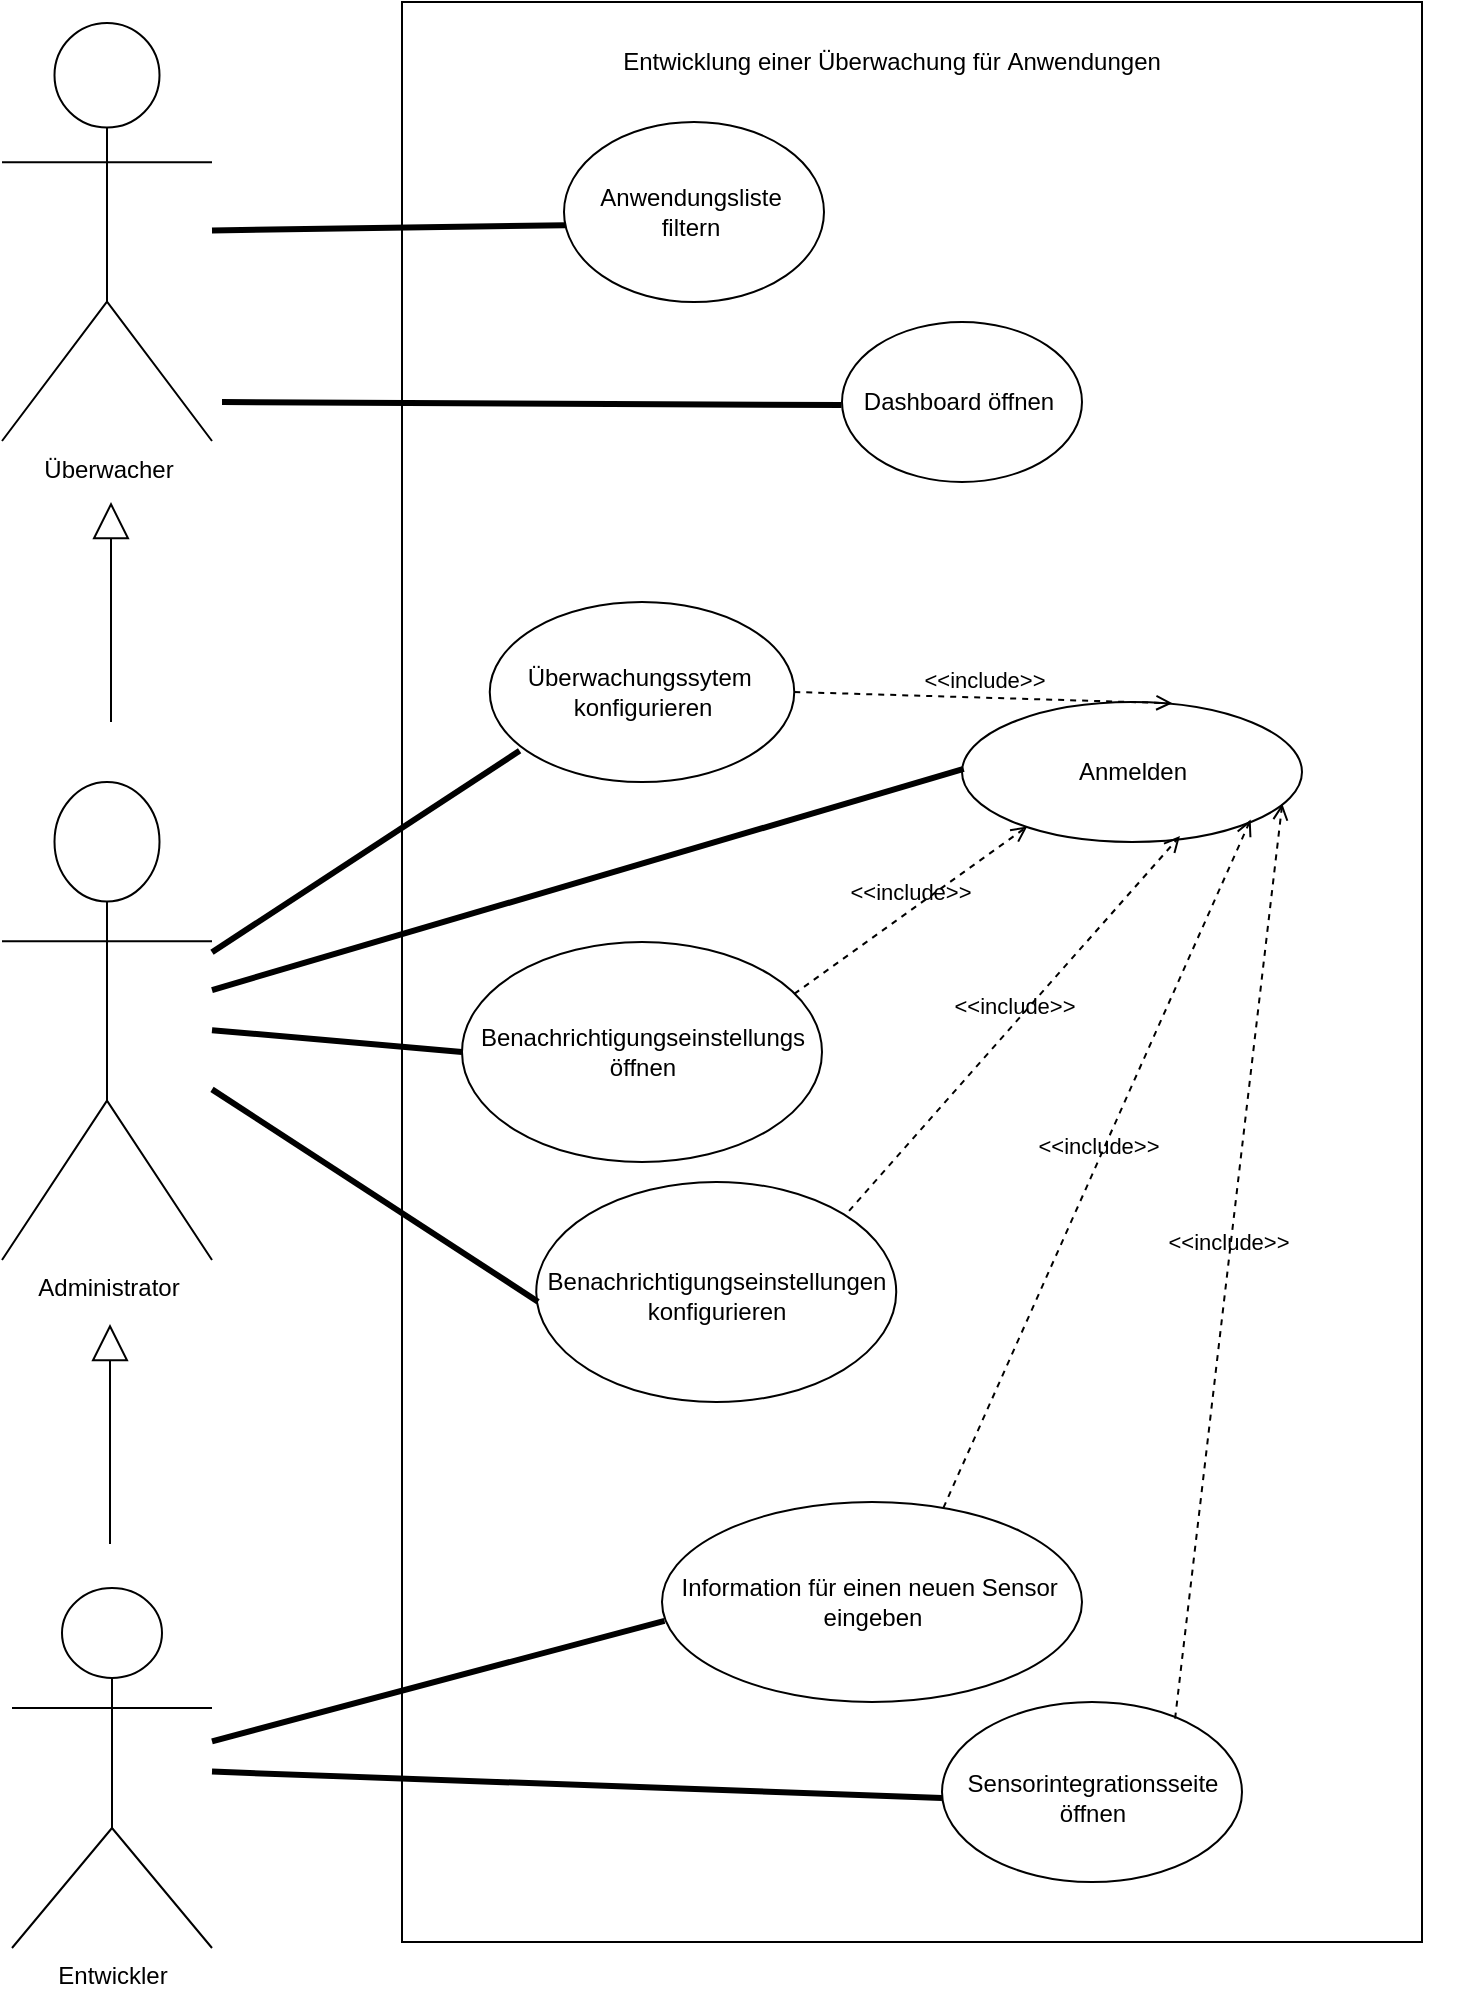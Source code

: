 <mxfile>
    <diagram id="RExGQd-LHJNg5fcLuD26" name="Seite-1">
        <mxGraphModel dx="1462" dy="781" grid="1" gridSize="10" guides="1" tooltips="1" connect="1" arrows="1" fold="1" page="1" pageScale="1" pageWidth="827" pageHeight="1169" math="0" shadow="0">
            <root>
                <mxCell id="0"/>
                <mxCell id="1" parent="0"/>
                <mxCell id="33" value="Administrator" style="shape=umlActor;verticalLabelPosition=bottom;verticalAlign=top;html=1;outlineConnect=0;" parent="1" vertex="1">
                    <mxGeometry x="20" y="480" width="105" height="239" as="geometry"/>
                </mxCell>
                <mxCell id="34" value="" style="rounded=0;whiteSpace=wrap;html=1;" parent="1" vertex="1">
                    <mxGeometry x="220" y="90" width="510" height="970" as="geometry"/>
                </mxCell>
                <mxCell id="35" value="&lt;div&gt;Entwicklung einer Überwachung für&amp;nbsp;&lt;span style=&quot;background-color: initial;&quot;&gt;Anwendungen&lt;/span&gt;&lt;/div&gt;" style="text;html=1;strokeColor=none;fillColor=none;align=center;verticalAlign=middle;whiteSpace=wrap;rounded=0;" parent="1" vertex="1">
                    <mxGeometry x="180" y="90" width="570" height="60" as="geometry"/>
                </mxCell>
                <mxCell id="36" value="Entwickler" style="shape=umlActor;verticalLabelPosition=bottom;verticalAlign=top;html=1;outlineConnect=0;" parent="1" vertex="1">
                    <mxGeometry x="25" y="883" width="100" height="180" as="geometry"/>
                </mxCell>
                <mxCell id="37" value="" style="shape=ellipse;container=1;horizontal=1;horizontalStack=0;resizeParent=1;resizeParentMax=0;resizeLast=0;html=1;dashed=0;collapsible=0;" parent="1" vertex="1">
                    <mxGeometry x="500" y="440" width="170" height="70" as="geometry"/>
                </mxCell>
                <mxCell id="38" value="Anmelden" style="html=1;strokeColor=none;fillColor=none;align=center;verticalAlign=middle;rotatable=0;" parent="37" vertex="1">
                    <mxGeometry y="26.253" width="170" height="17.5" as="geometry"/>
                </mxCell>
                <mxCell id="42" value="" style="shape=ellipse;container=1;horizontal=1;horizontalStack=0;resizeParent=1;resizeParentMax=0;resizeLast=0;html=1;dashed=0;collapsible=0;" parent="1" vertex="1">
                    <mxGeometry x="440" y="250" width="120" height="80" as="geometry"/>
                </mxCell>
                <mxCell id="43" value="Dashboard öffnen" style="html=1;strokeColor=none;fillColor=none;align=center;verticalAlign=middle;rotatable=0;" parent="42" vertex="1">
                    <mxGeometry x="-1.586" y="30" width="120" height="20" as="geometry"/>
                </mxCell>
                <mxCell id="47" value="" style="shape=ellipse;container=1;horizontal=1;horizontalStack=0;resizeParent=1;resizeParentMax=0;resizeLast=0;html=1;dashed=0;collapsible=0;" parent="1" vertex="1">
                    <mxGeometry x="301" y="150" width="130" height="90" as="geometry"/>
                </mxCell>
                <mxCell id="48" value="Anwendungsliste&lt;br&gt;filtern" style="html=1;strokeColor=none;fillColor=none;align=center;verticalAlign=middle;rotatable=0;" parent="47" vertex="1">
                    <mxGeometry x="-1.85" y="30" width="130" height="30" as="geometry"/>
                </mxCell>
                <mxCell id="52" value="" style="shape=ellipse;container=1;horizontal=1;horizontalStack=0;resizeParent=1;resizeParentMax=0;resizeLast=0;html=1;dashed=0;collapsible=0;" parent="1" vertex="1">
                    <mxGeometry x="263.88" y="390" width="152.25" height="90" as="geometry"/>
                </mxCell>
                <mxCell id="53" value="Überwachungssytem&amp;nbsp;&lt;br&gt;konfigurieren" style="html=1;strokeColor=none;fillColor=none;align=center;verticalAlign=middle;rotatable=0;" parent="52" vertex="1">
                    <mxGeometry x="1.46" y="22.5" width="148.537" height="45" as="geometry"/>
                </mxCell>
                <mxCell id="57" value="" style="shape=ellipse;container=1;horizontal=1;horizontalStack=0;resizeParent=1;resizeParentMax=0;resizeLast=0;html=1;dashed=0;collapsible=0;" parent="1" vertex="1">
                    <mxGeometry x="250" y="560" width="180.0" height="110" as="geometry"/>
                </mxCell>
                <mxCell id="58" value="Benachrichtigungseinstellungs&lt;br&gt;öffnen" style="html=1;strokeColor=none;fillColor=none;align=center;verticalAlign=middle;rotatable=0;" parent="57" vertex="1">
                    <mxGeometry y="27.505" width="180.0" height="55" as="geometry"/>
                </mxCell>
                <mxCell id="62" value="" style="shape=ellipse;container=1;horizontal=1;horizontalStack=0;resizeParent=1;resizeParentMax=0;resizeLast=0;html=1;dashed=0;collapsible=0;" parent="1" vertex="1">
                    <mxGeometry x="287.12" y="680" width="180" height="110" as="geometry"/>
                </mxCell>
                <mxCell id="63" value="Benachrichtigungseinstellungen&lt;br&gt;konfigurieren" style="html=1;strokeColor=none;fillColor=none;align=center;verticalAlign=middle;rotatable=0;" parent="62" vertex="1">
                    <mxGeometry y="40" width="180" height="34.375" as="geometry"/>
                </mxCell>
                <mxCell id="67" value="" style="shape=ellipse;container=1;horizontal=1;horizontalStack=0;resizeParent=1;resizeParentMax=0;resizeLast=0;html=1;dashed=0;collapsible=0;" parent="1" vertex="1">
                    <mxGeometry x="490" y="940" width="150" height="90" as="geometry"/>
                </mxCell>
                <mxCell id="68" value="Sensorintegrationsseite&lt;br&gt;öffnen" style="html=1;strokeColor=none;fillColor=none;align=center;verticalAlign=middle;rotatable=0;" parent="67" vertex="1">
                    <mxGeometry y="33" width="150" height="30" as="geometry"/>
                </mxCell>
                <mxCell id="72" value="" style="shape=ellipse;container=1;horizontal=1;horizontalStack=0;resizeParent=1;resizeParentMax=0;resizeLast=0;html=1;dashed=0;collapsible=0;" parent="1" vertex="1">
                    <mxGeometry x="350" y="840" width="210" height="100" as="geometry"/>
                </mxCell>
                <mxCell id="73" value="Information für einen neuen Sensor&amp;nbsp;&lt;br&gt;eingeben" style="html=1;strokeColor=none;fillColor=none;align=center;verticalAlign=middle;rotatable=0;" parent="72" vertex="1">
                    <mxGeometry y="25.86" width="210" height="48.276" as="geometry"/>
                </mxCell>
                <mxCell id="77" value="" style="endArrow=none;startArrow=none;endFill=0;startFill=0;endSize=8;html=1;verticalAlign=bottom;labelBackgroundColor=none;strokeWidth=3;entryX=0.005;entryY=0.478;entryDx=0;entryDy=0;entryPerimeter=0;" parent="1" target="37" edge="1" source="33">
                    <mxGeometry width="160" relative="1" as="geometry">
                        <mxPoint x="140" y="460" as="sourcePoint"/>
                        <mxPoint x="420.0" y="640" as="targetPoint"/>
                    </mxGeometry>
                </mxCell>
                <mxCell id="78" value="" style="endArrow=none;startArrow=none;endFill=0;startFill=0;endSize=8;html=1;verticalAlign=bottom;labelBackgroundColor=none;strokeWidth=3;entryX=0.005;entryY=0.573;entryDx=0;entryDy=0;entryPerimeter=0;" parent="1" target="47" edge="1" source="97">
                    <mxGeometry width="160" relative="1" as="geometry">
                        <mxPoint x="150" y="210" as="sourcePoint"/>
                        <mxPoint x="330" y="510" as="targetPoint"/>
                    </mxGeometry>
                </mxCell>
                <mxCell id="79" value="" style="endArrow=none;startArrow=none;endFill=0;startFill=0;endSize=8;html=1;verticalAlign=bottom;labelBackgroundColor=none;strokeWidth=3;entryX=-0.002;entryY=0.519;entryDx=0;entryDy=0;entryPerimeter=0;" parent="1" target="42" edge="1">
                    <mxGeometry width="160" relative="1" as="geometry">
                        <mxPoint x="130" y="290" as="sourcePoint"/>
                        <mxPoint x="290" y="415" as="targetPoint"/>
                    </mxGeometry>
                </mxCell>
                <mxCell id="81" value="" style="endArrow=none;startArrow=none;endFill=0;startFill=0;endSize=8;html=1;verticalAlign=bottom;labelBackgroundColor=none;strokeWidth=3;entryX=0.098;entryY=0.827;entryDx=0;entryDy=0;entryPerimeter=0;" parent="1" target="52" edge="1" source="33">
                    <mxGeometry width="160" relative="1" as="geometry">
                        <mxPoint x="140" y="440" as="sourcePoint"/>
                        <mxPoint x="360" y="520" as="targetPoint"/>
                    </mxGeometry>
                </mxCell>
                <mxCell id="82" value="&amp;lt;&amp;lt;include&amp;gt;&amp;gt;" style="html=1;verticalAlign=bottom;labelBackgroundColor=none;endArrow=open;endFill=0;dashed=1;exitX=1;exitY=0.5;exitDx=0;exitDy=0;entryX=0.619;entryY=0.009;entryDx=0;entryDy=0;entryPerimeter=0;" parent="1" source="52" target="37" edge="1">
                    <mxGeometry width="160" relative="1" as="geometry">
                        <mxPoint x="600" y="430" as="sourcePoint"/>
                        <mxPoint x="580" y="590" as="targetPoint"/>
                    </mxGeometry>
                </mxCell>
                <mxCell id="83" value="&amp;lt;&amp;lt;include&amp;gt;&amp;gt;" style="html=1;verticalAlign=bottom;labelBackgroundColor=none;endArrow=open;endFill=0;dashed=1;entryX=0.192;entryY=0.889;entryDx=0;entryDy=0;entryPerimeter=0;exitX=0.923;exitY=0.236;exitDx=0;exitDy=0;exitPerimeter=0;" parent="1" source="57" target="37" edge="1">
                    <mxGeometry width="160" relative="1" as="geometry">
                        <mxPoint x="280" y="690" as="sourcePoint"/>
                        <mxPoint x="440" y="690" as="targetPoint"/>
                    </mxGeometry>
                </mxCell>
                <mxCell id="84" value="&amp;lt;&amp;lt;include&amp;gt;&amp;gt;" style="html=1;verticalAlign=bottom;labelBackgroundColor=none;endArrow=open;endFill=0;dashed=1;entryX=0.641;entryY=0.958;entryDx=0;entryDy=0;entryPerimeter=0;exitX=0.869;exitY=0.131;exitDx=0;exitDy=0;exitPerimeter=0;" parent="1" source="62" target="37" edge="1">
                    <mxGeometry width="160" relative="1" as="geometry">
                        <mxPoint x="553.264" y="951.227" as="sourcePoint"/>
                        <mxPoint x="790" y="790" as="targetPoint"/>
                    </mxGeometry>
                </mxCell>
                <mxCell id="85" value="&amp;lt;&amp;lt;include&amp;gt;&amp;gt;" style="html=1;verticalAlign=bottom;labelBackgroundColor=none;endArrow=open;endFill=0;dashed=1;entryX=0.849;entryY=0.84;entryDx=0;entryDy=0;entryPerimeter=0;exitX=0.67;exitY=0.029;exitDx=0;exitDy=0;exitPerimeter=0;" parent="1" source="72" target="37" edge="1">
                    <mxGeometry width="160" relative="1" as="geometry">
                        <mxPoint x="610" y="1100" as="sourcePoint"/>
                        <mxPoint x="560.22" y="680.65" as="targetPoint"/>
                    </mxGeometry>
                </mxCell>
                <mxCell id="86" value="" style="endArrow=none;startArrow=none;endFill=0;startFill=0;endSize=8;html=1;verticalAlign=bottom;labelBackgroundColor=none;strokeWidth=3;entryX=0;entryY=0.5;entryDx=0;entryDy=0;" parent="1" target="58" edge="1" source="33">
                    <mxGeometry width="160" relative="1" as="geometry">
                        <mxPoint x="140" y="570" as="sourcePoint"/>
                        <mxPoint x="260" y="770" as="targetPoint"/>
                    </mxGeometry>
                </mxCell>
                <mxCell id="87" value="" style="endArrow=none;startArrow=none;endFill=0;startFill=0;endSize=8;html=1;verticalAlign=bottom;labelBackgroundColor=none;strokeWidth=3;entryX=0.005;entryY=0.544;entryDx=0;entryDy=0;entryPerimeter=0;" parent="1" target="62" edge="1" source="33">
                    <mxGeometry width="160" relative="1" as="geometry">
                        <mxPoint x="140" y="710" as="sourcePoint"/>
                        <mxPoint x="290" y="950" as="targetPoint"/>
                    </mxGeometry>
                </mxCell>
                <mxCell id="92" value="" style="endArrow=none;startArrow=none;endFill=0;startFill=0;endSize=8;html=1;verticalAlign=bottom;labelBackgroundColor=none;strokeWidth=3;entryX=0.006;entryY=0.594;entryDx=0;entryDy=0;entryPerimeter=0;" parent="1" target="72" edge="1" source="36">
                    <mxGeometry width="160" relative="1" as="geometry">
                        <mxPoint x="130" y="900" as="sourcePoint"/>
                        <mxPoint x="414" y="1180" as="targetPoint"/>
                    </mxGeometry>
                </mxCell>
                <mxCell id="93" value="&amp;lt;&amp;lt;include&amp;gt;&amp;gt;" style="html=1;verticalAlign=bottom;labelBackgroundColor=none;endArrow=open;endFill=0;dashed=1;exitX=0.777;exitY=0.092;exitDx=0;exitDy=0;exitPerimeter=0;entryX=0.942;entryY=0.727;entryDx=0;entryDy=0;entryPerimeter=0;" parent="1" source="67" target="37" edge="1">
                    <mxGeometry width="160" relative="1" as="geometry">
                        <mxPoint x="650" y="1020" as="sourcePoint"/>
                        <mxPoint x="581.1" y="672.91" as="targetPoint"/>
                    </mxGeometry>
                </mxCell>
                <mxCell id="94" value="" style="endArrow=none;startArrow=none;endFill=0;startFill=0;endSize=8;html=1;verticalAlign=bottom;labelBackgroundColor=none;strokeWidth=3;entryX=0;entryY=0.5;entryDx=0;entryDy=0;" parent="1" target="68" edge="1" source="36">
                    <mxGeometry width="160" relative="1" as="geometry">
                        <mxPoint x="140" y="988" as="sourcePoint"/>
                        <mxPoint x="567" y="1317.5" as="targetPoint"/>
                    </mxGeometry>
                </mxCell>
                <mxCell id="96" value="" style="endArrow=block;endSize=16;endFill=0;html=1;" parent="1" edge="1">
                    <mxGeometry width="160" relative="1" as="geometry">
                        <mxPoint x="74" y="861" as="sourcePoint"/>
                        <mxPoint x="74" y="751" as="targetPoint"/>
                    </mxGeometry>
                </mxCell>
                <mxCell id="97" value="Überwacher" style="shape=umlActor;verticalLabelPosition=bottom;verticalAlign=top;html=1;outlineConnect=0;" vertex="1" parent="1">
                    <mxGeometry x="20" y="100.5" width="105" height="209" as="geometry"/>
                </mxCell>
                <mxCell id="98" value="" style="endArrow=block;endSize=16;endFill=0;html=1;" edge="1" parent="1">
                    <mxGeometry width="160" relative="1" as="geometry">
                        <mxPoint x="74.5" y="450" as="sourcePoint"/>
                        <mxPoint x="74.5" y="340" as="targetPoint"/>
                    </mxGeometry>
                </mxCell>
            </root>
        </mxGraphModel>
    </diagram>
</mxfile>
